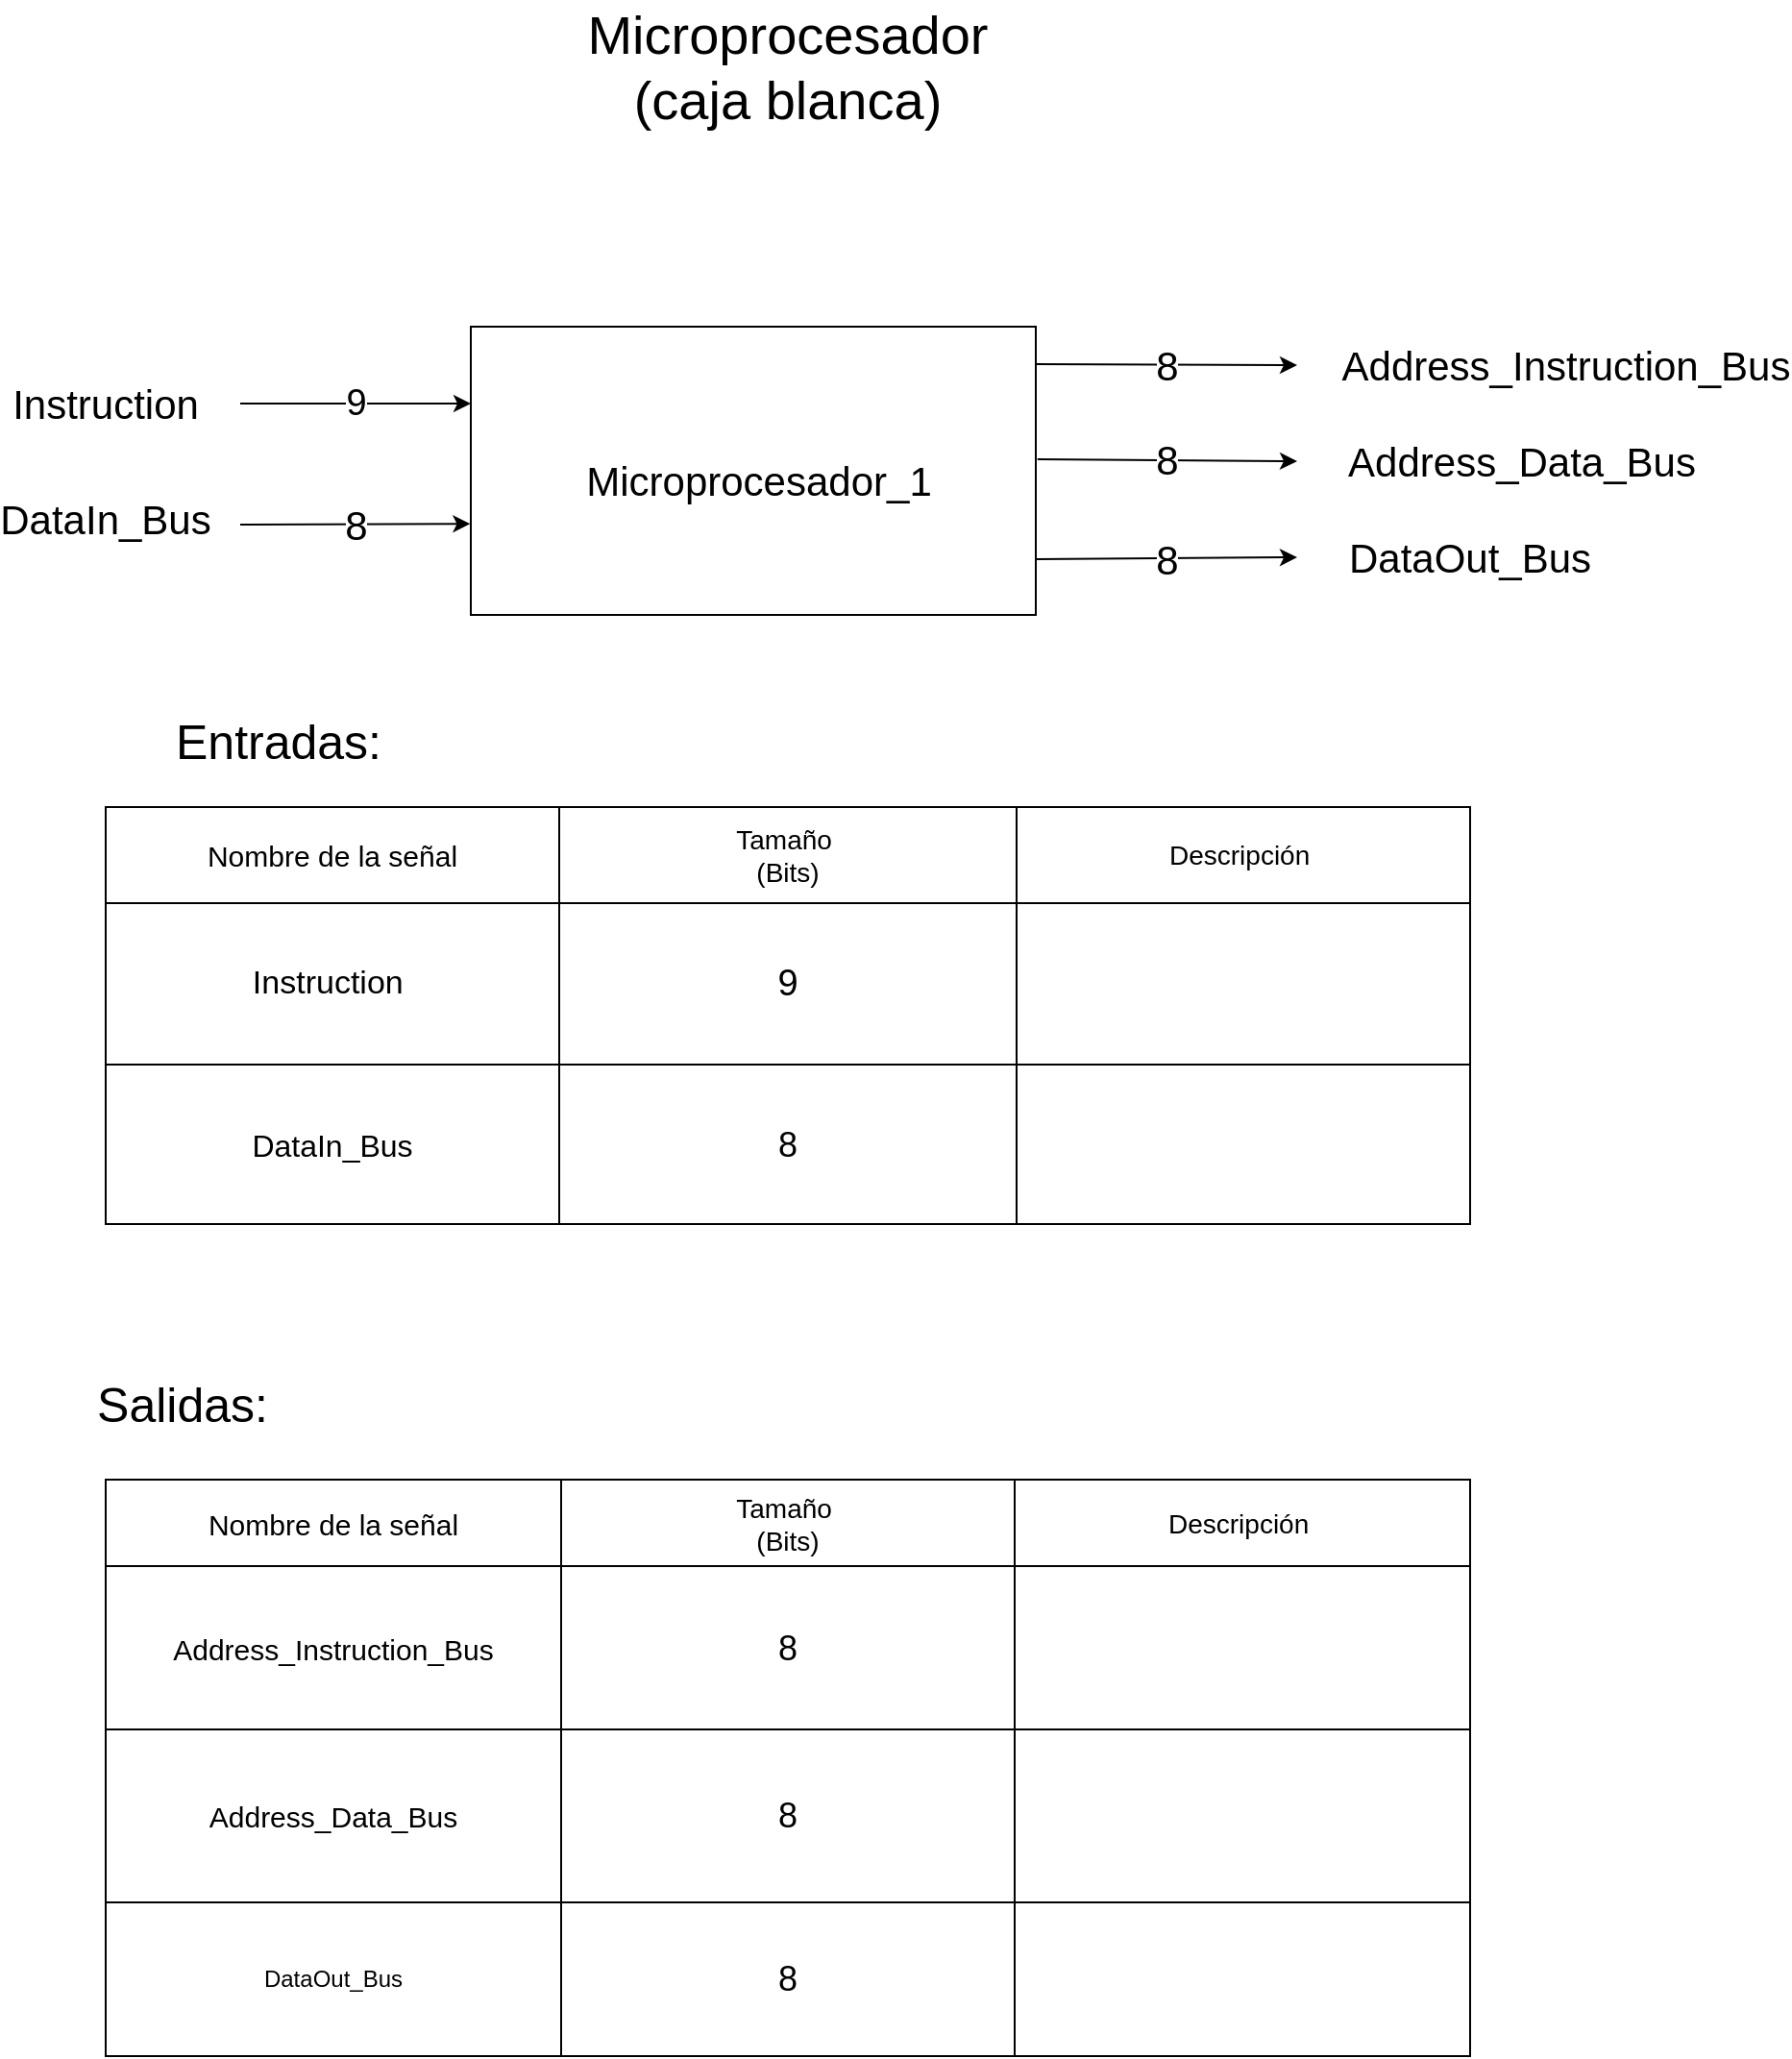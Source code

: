 <mxfile version="13.7.5" type="device"><diagram id="dnFfhxssIaubeBb9ieoS" name="Page-1"><mxGraphModel dx="1038" dy="580" grid="1" gridSize="10" guides="1" tooltips="1" connect="1" arrows="1" fold="1" page="1" pageScale="1" pageWidth="827" pageHeight="1169" math="0" shadow="0"><root><mxCell id="0"/><mxCell id="1" parent="0"/><mxCell id="eiKEjkZ73F3Jc4lfm1BL-1" value="Microprocesador&lt;br&gt;(caja blanca)" style="text;html=1;strokeColor=none;fillColor=none;align=center;verticalAlign=middle;whiteSpace=wrap;rounded=0;fontSize=28;" parent="1" vertex="1"><mxGeometry x="423" y="40" width="224" height="70" as="geometry"/></mxCell><mxCell id="eiKEjkZ73F3Jc4lfm1BL-2" value="" style="rounded=0;whiteSpace=wrap;html=1;fontSize=28;" parent="1" vertex="1"><mxGeometry x="370" y="210" width="294" height="150" as="geometry"/></mxCell><mxCell id="eiKEjkZ73F3Jc4lfm1BL-3" value="8" style="endArrow=classic;html=1;fontSize=21;" parent="1" edge="1"><mxGeometry width="50" height="50" relative="1" as="geometry"><mxPoint x="664" y="229.5" as="sourcePoint"/><mxPoint x="800" y="230" as="targetPoint"/></mxGeometry></mxCell><mxCell id="eiKEjkZ73F3Jc4lfm1BL-4" value="8" style="endArrow=classic;html=1;fontSize=21;exitX=1.003;exitY=0.46;exitDx=0;exitDy=0;exitPerimeter=0;" parent="1" source="eiKEjkZ73F3Jc4lfm1BL-2" edge="1"><mxGeometry width="50" height="50" relative="1" as="geometry"><mxPoint x="500" y="320" as="sourcePoint"/><mxPoint x="800" y="280" as="targetPoint"/><Array as="points"/></mxGeometry></mxCell><mxCell id="eiKEjkZ73F3Jc4lfm1BL-5" value="9" style="endArrow=classic;html=1;fontSize=19;" parent="1" edge="1"><mxGeometry width="50" height="50" relative="1" as="geometry"><mxPoint x="250" y="250" as="sourcePoint"/><mxPoint x="370" y="250" as="targetPoint"/></mxGeometry></mxCell><mxCell id="eiKEjkZ73F3Jc4lfm1BL-6" value="8" style="endArrow=classic;html=1;fontSize=21;entryX=-0.001;entryY=0.684;entryDx=0;entryDy=0;entryPerimeter=0;" parent="1" target="eiKEjkZ73F3Jc4lfm1BL-2" edge="1"><mxGeometry width="50" height="50" relative="1" as="geometry"><mxPoint x="250" y="313" as="sourcePoint"/><mxPoint x="550" y="270" as="targetPoint"/></mxGeometry></mxCell><mxCell id="eiKEjkZ73F3Jc4lfm1BL-11" value="DataIn_Bus" style="text;html=1;strokeColor=none;fillColor=none;align=center;verticalAlign=middle;whiteSpace=wrap;rounded=0;fontSize=21;" parent="1" vertex="1"><mxGeometry x="160" y="300" width="40" height="20" as="geometry"/></mxCell><mxCell id="eiKEjkZ73F3Jc4lfm1BL-12" value="Address_Instruction_Bus" style="text;html=1;strokeColor=none;fillColor=none;align=center;verticalAlign=middle;whiteSpace=wrap;rounded=0;fontSize=21;" parent="1" vertex="1"><mxGeometry x="920" y="220" width="40" height="20" as="geometry"/></mxCell><mxCell id="eiKEjkZ73F3Jc4lfm1BL-13" value="Address_Data_Bus" style="text;html=1;strokeColor=none;fillColor=none;align=center;verticalAlign=middle;whiteSpace=wrap;rounded=0;fontSize=21;" parent="1" vertex="1"><mxGeometry x="897" y="270" width="40" height="20" as="geometry"/></mxCell><mxCell id="eiKEjkZ73F3Jc4lfm1BL-14" value="Instruction" style="text;html=1;strokeColor=none;fillColor=none;align=center;verticalAlign=middle;whiteSpace=wrap;rounded=0;fontSize=21;" parent="1" vertex="1"><mxGeometry x="160" y="240" width="40" height="20" as="geometry"/></mxCell><mxCell id="eiKEjkZ73F3Jc4lfm1BL-15" value="Microprocesador_1" style="text;html=1;strokeColor=none;fillColor=none;align=center;verticalAlign=middle;whiteSpace=wrap;rounded=0;fontSize=21;" parent="1" vertex="1"><mxGeometry x="500" y="280" width="40" height="20" as="geometry"/></mxCell><mxCell id="eiKEjkZ73F3Jc4lfm1BL-18" value="8" style="endArrow=classic;html=1;fontSize=21;exitX=1;exitY=0.807;exitDx=0;exitDy=0;exitPerimeter=0;" parent="1" source="eiKEjkZ73F3Jc4lfm1BL-2" edge="1"><mxGeometry width="50" height="50" relative="1" as="geometry"><mxPoint x="500" y="310" as="sourcePoint"/><mxPoint x="800" y="330" as="targetPoint"/></mxGeometry></mxCell><mxCell id="eiKEjkZ73F3Jc4lfm1BL-19" value="DataOut_Bus" style="text;html=1;strokeColor=none;fillColor=none;align=center;verticalAlign=middle;whiteSpace=wrap;rounded=0;fontSize=21;" parent="1" vertex="1"><mxGeometry x="870" y="320" width="40" height="20" as="geometry"/></mxCell><mxCell id="Kh9uZd8vAKYBKlRvUq_r-53" value="Entradas:" style="text;html=1;strokeColor=none;fillColor=none;align=center;verticalAlign=middle;whiteSpace=wrap;rounded=0;fontSize=25;" vertex="1" parent="1"><mxGeometry x="200" y="400" width="140" height="50" as="geometry"/></mxCell><mxCell id="Kh9uZd8vAKYBKlRvUq_r-54" value="Salidas:" style="text;html=1;strokeColor=none;fillColor=none;align=center;verticalAlign=middle;whiteSpace=wrap;rounded=0;fontSize=25;" vertex="1" parent="1"><mxGeometry x="200" y="760" width="40" height="20" as="geometry"/></mxCell><mxCell id="Kh9uZd8vAKYBKlRvUq_r-36" value="" style="shape=table;html=1;whiteSpace=wrap;startSize=0;container=1;collapsible=0;childLayout=tableLayout;" vertex="1" parent="1"><mxGeometry x="180" y="810" width="710" height="300" as="geometry"/></mxCell><mxCell id="Kh9uZd8vAKYBKlRvUq_r-37" value="" style="shape=partialRectangle;html=1;whiteSpace=wrap;collapsible=0;dropTarget=0;pointerEvents=0;fillColor=none;top=0;left=0;bottom=0;right=0;points=[[0,0.5],[1,0.5]];portConstraint=eastwest;" vertex="1" parent="Kh9uZd8vAKYBKlRvUq_r-36"><mxGeometry width="710" height="45" as="geometry"/></mxCell><mxCell id="Kh9uZd8vAKYBKlRvUq_r-38" value="Nombre de la señal" style="shape=partialRectangle;html=1;whiteSpace=wrap;connectable=0;overflow=hidden;fillColor=none;top=0;left=0;bottom=0;right=0;fontSize=15;" vertex="1" parent="Kh9uZd8vAKYBKlRvUq_r-37"><mxGeometry width="237" height="45" as="geometry"/></mxCell><mxCell id="Kh9uZd8vAKYBKlRvUq_r-39" value="Tamaño&amp;nbsp;&lt;br style=&quot;font-size: 14px;&quot;&gt;(Bits)" style="shape=partialRectangle;html=1;whiteSpace=wrap;connectable=0;overflow=hidden;fillColor=none;top=0;left=0;bottom=0;right=0;fontSize=14;" vertex="1" parent="Kh9uZd8vAKYBKlRvUq_r-37"><mxGeometry x="237" width="236" height="45" as="geometry"/></mxCell><mxCell id="Kh9uZd8vAKYBKlRvUq_r-40" value="Descripción&amp;nbsp;" style="shape=partialRectangle;html=1;whiteSpace=wrap;connectable=0;overflow=hidden;fillColor=none;top=0;left=0;bottom=0;right=0;fontSize=14;" vertex="1" parent="Kh9uZd8vAKYBKlRvUq_r-37"><mxGeometry x="473" width="237" height="45" as="geometry"/></mxCell><mxCell id="Kh9uZd8vAKYBKlRvUq_r-41" value="" style="shape=partialRectangle;html=1;whiteSpace=wrap;collapsible=0;dropTarget=0;pointerEvents=0;fillColor=none;top=0;left=0;bottom=0;right=0;points=[[0,0.5],[1,0.5]];portConstraint=eastwest;" vertex="1" parent="Kh9uZd8vAKYBKlRvUq_r-36"><mxGeometry y="45" width="710" height="85" as="geometry"/></mxCell><mxCell id="Kh9uZd8vAKYBKlRvUq_r-42" value="Address_Instruction_Bus" style="shape=partialRectangle;html=1;whiteSpace=wrap;connectable=0;overflow=hidden;fillColor=none;top=0;left=0;bottom=0;right=0;fontSize=15;" vertex="1" parent="Kh9uZd8vAKYBKlRvUq_r-41"><mxGeometry width="237" height="85" as="geometry"/></mxCell><mxCell id="Kh9uZd8vAKYBKlRvUq_r-43" value="8" style="shape=partialRectangle;html=1;whiteSpace=wrap;connectable=0;overflow=hidden;fillColor=none;top=0;left=0;bottom=0;right=0;fontSize=18;" vertex="1" parent="Kh9uZd8vAKYBKlRvUq_r-41"><mxGeometry x="237" width="236" height="85" as="geometry"/></mxCell><mxCell id="Kh9uZd8vAKYBKlRvUq_r-44" value="" style="shape=partialRectangle;html=1;whiteSpace=wrap;connectable=0;overflow=hidden;fillColor=none;top=0;left=0;bottom=0;right=0;" vertex="1" parent="Kh9uZd8vAKYBKlRvUq_r-41"><mxGeometry x="473" width="237" height="85" as="geometry"/></mxCell><mxCell id="Kh9uZd8vAKYBKlRvUq_r-45" value="" style="shape=partialRectangle;html=1;whiteSpace=wrap;collapsible=0;dropTarget=0;pointerEvents=0;fillColor=none;top=0;left=0;bottom=0;right=0;points=[[0,0.5],[1,0.5]];portConstraint=eastwest;" vertex="1" parent="Kh9uZd8vAKYBKlRvUq_r-36"><mxGeometry y="130" width="710" height="90" as="geometry"/></mxCell><mxCell id="Kh9uZd8vAKYBKlRvUq_r-46" value="Address_Data_Bus" style="shape=partialRectangle;html=1;whiteSpace=wrap;connectable=0;overflow=hidden;fillColor=none;top=0;left=0;bottom=0;right=0;fontSize=15;" vertex="1" parent="Kh9uZd8vAKYBKlRvUq_r-45"><mxGeometry width="237" height="90" as="geometry"/></mxCell><mxCell id="Kh9uZd8vAKYBKlRvUq_r-47" value="8" style="shape=partialRectangle;html=1;whiteSpace=wrap;connectable=0;overflow=hidden;fillColor=none;top=0;left=0;bottom=0;right=0;fontSize=18;" vertex="1" parent="Kh9uZd8vAKYBKlRvUq_r-45"><mxGeometry x="237" width="236" height="90" as="geometry"/></mxCell><mxCell id="Kh9uZd8vAKYBKlRvUq_r-48" value="" style="shape=partialRectangle;html=1;whiteSpace=wrap;connectable=0;overflow=hidden;fillColor=none;top=0;left=0;bottom=0;right=0;" vertex="1" parent="Kh9uZd8vAKYBKlRvUq_r-45"><mxGeometry x="473" width="237" height="90" as="geometry"/></mxCell><mxCell id="Kh9uZd8vAKYBKlRvUq_r-49" value="" style="shape=partialRectangle;html=1;whiteSpace=wrap;collapsible=0;dropTarget=0;pointerEvents=0;fillColor=none;top=0;left=0;bottom=0;right=0;points=[[0,0.5],[1,0.5]];portConstraint=eastwest;" vertex="1" parent="Kh9uZd8vAKYBKlRvUq_r-36"><mxGeometry y="220" width="710" height="80" as="geometry"/></mxCell><mxCell id="Kh9uZd8vAKYBKlRvUq_r-50" value="DataOut_Bus" style="shape=partialRectangle;html=1;whiteSpace=wrap;connectable=0;overflow=hidden;fillColor=none;top=0;left=0;bottom=0;right=0;" vertex="1" parent="Kh9uZd8vAKYBKlRvUq_r-49"><mxGeometry width="237" height="80" as="geometry"/></mxCell><mxCell id="Kh9uZd8vAKYBKlRvUq_r-51" value="8" style="shape=partialRectangle;html=1;whiteSpace=wrap;connectable=0;overflow=hidden;fillColor=none;top=0;left=0;bottom=0;right=0;fontSize=18;" vertex="1" parent="Kh9uZd8vAKYBKlRvUq_r-49"><mxGeometry x="237" width="236" height="80" as="geometry"/></mxCell><mxCell id="Kh9uZd8vAKYBKlRvUq_r-52" value="" style="shape=partialRectangle;html=1;whiteSpace=wrap;connectable=0;overflow=hidden;fillColor=none;top=0;left=0;bottom=0;right=0;" vertex="1" parent="Kh9uZd8vAKYBKlRvUq_r-49"><mxGeometry x="473" width="237" height="80" as="geometry"/></mxCell><mxCell id="Kh9uZd8vAKYBKlRvUq_r-23" value="" style="shape=table;html=1;whiteSpace=wrap;startSize=0;container=1;collapsible=0;childLayout=tableLayout;fontSize=14;" vertex="1" parent="1"><mxGeometry x="180" y="460" width="710" height="217" as="geometry"/></mxCell><mxCell id="Kh9uZd8vAKYBKlRvUq_r-24" value="" style="shape=partialRectangle;html=1;whiteSpace=wrap;collapsible=0;dropTarget=0;pointerEvents=0;fillColor=none;top=0;left=0;bottom=0;right=0;points=[[0,0.5],[1,0.5]];portConstraint=eastwest;" vertex="1" parent="Kh9uZd8vAKYBKlRvUq_r-23"><mxGeometry width="710" height="50" as="geometry"/></mxCell><mxCell id="Kh9uZd8vAKYBKlRvUq_r-25" value="Nombre de la señal" style="shape=partialRectangle;html=1;whiteSpace=wrap;connectable=0;overflow=hidden;fillColor=none;top=0;left=0;bottom=0;right=0;fontSize=15;" vertex="1" parent="Kh9uZd8vAKYBKlRvUq_r-24"><mxGeometry width="236" height="50" as="geometry"/></mxCell><mxCell id="Kh9uZd8vAKYBKlRvUq_r-26" value="&lt;font style=&quot;font-size: 14px&quot;&gt;Tamaño&amp;nbsp;&lt;br&gt;(Bits)&lt;/font&gt;" style="shape=partialRectangle;html=1;whiteSpace=wrap;connectable=0;overflow=hidden;fillColor=none;top=0;left=0;bottom=0;right=0;" vertex="1" parent="Kh9uZd8vAKYBKlRvUq_r-24"><mxGeometry x="236" width="238" height="50" as="geometry"/></mxCell><mxCell id="Kh9uZd8vAKYBKlRvUq_r-27" value="&lt;font style=&quot;font-size: 14px&quot;&gt;Descripción&amp;nbsp;&lt;/font&gt;" style="shape=partialRectangle;html=1;whiteSpace=wrap;connectable=0;overflow=hidden;fillColor=none;top=0;left=0;bottom=0;right=0;" vertex="1" parent="Kh9uZd8vAKYBKlRvUq_r-24"><mxGeometry x="474" width="236" height="50" as="geometry"/></mxCell><mxCell id="Kh9uZd8vAKYBKlRvUq_r-28" value="" style="shape=partialRectangle;html=1;whiteSpace=wrap;collapsible=0;dropTarget=0;pointerEvents=0;fillColor=none;top=0;left=0;bottom=0;right=0;points=[[0,0.5],[1,0.5]];portConstraint=eastwest;" vertex="1" parent="Kh9uZd8vAKYBKlRvUq_r-23"><mxGeometry y="50" width="710" height="84" as="geometry"/></mxCell><mxCell id="Kh9uZd8vAKYBKlRvUq_r-29" value="Instruction&amp;nbsp;" style="shape=partialRectangle;html=1;whiteSpace=wrap;connectable=0;overflow=hidden;fillColor=none;top=0;left=0;bottom=0;right=0;fontSize=17;" vertex="1" parent="Kh9uZd8vAKYBKlRvUq_r-28"><mxGeometry width="236" height="84" as="geometry"/></mxCell><mxCell id="Kh9uZd8vAKYBKlRvUq_r-30" value="9" style="shape=partialRectangle;html=1;whiteSpace=wrap;connectable=0;overflow=hidden;fillColor=none;top=0;left=0;bottom=0;right=0;fontSize=19;" vertex="1" parent="Kh9uZd8vAKYBKlRvUq_r-28"><mxGeometry x="236" width="238" height="84" as="geometry"/></mxCell><mxCell id="Kh9uZd8vAKYBKlRvUq_r-31" value="" style="shape=partialRectangle;html=1;whiteSpace=wrap;connectable=0;overflow=hidden;fillColor=none;top=0;left=0;bottom=0;right=0;" vertex="1" parent="Kh9uZd8vAKYBKlRvUq_r-28"><mxGeometry x="474" width="236" height="84" as="geometry"/></mxCell><mxCell id="Kh9uZd8vAKYBKlRvUq_r-32" value="" style="shape=partialRectangle;html=1;whiteSpace=wrap;collapsible=0;dropTarget=0;pointerEvents=0;fillColor=none;top=0;left=0;bottom=0;right=0;points=[[0,0.5],[1,0.5]];portConstraint=eastwest;" vertex="1" parent="Kh9uZd8vAKYBKlRvUq_r-23"><mxGeometry y="134" width="710" height="83" as="geometry"/></mxCell><mxCell id="Kh9uZd8vAKYBKlRvUq_r-33" value="DataIn_Bus" style="shape=partialRectangle;html=1;whiteSpace=wrap;connectable=0;overflow=hidden;fillColor=none;top=0;left=0;bottom=0;right=0;fontSize=16;" vertex="1" parent="Kh9uZd8vAKYBKlRvUq_r-32"><mxGeometry width="236" height="83" as="geometry"/></mxCell><mxCell id="Kh9uZd8vAKYBKlRvUq_r-34" value="8" style="shape=partialRectangle;html=1;whiteSpace=wrap;connectable=0;overflow=hidden;fillColor=none;top=0;left=0;bottom=0;right=0;fontSize=18;" vertex="1" parent="Kh9uZd8vAKYBKlRvUq_r-32"><mxGeometry x="236" width="238" height="83" as="geometry"/></mxCell><mxCell id="Kh9uZd8vAKYBKlRvUq_r-35" value="" style="shape=partialRectangle;html=1;whiteSpace=wrap;connectable=0;overflow=hidden;fillColor=none;top=0;left=0;bottom=0;right=0;" vertex="1" parent="Kh9uZd8vAKYBKlRvUq_r-32"><mxGeometry x="474" width="236" height="83" as="geometry"/></mxCell></root></mxGraphModel></diagram></mxfile>